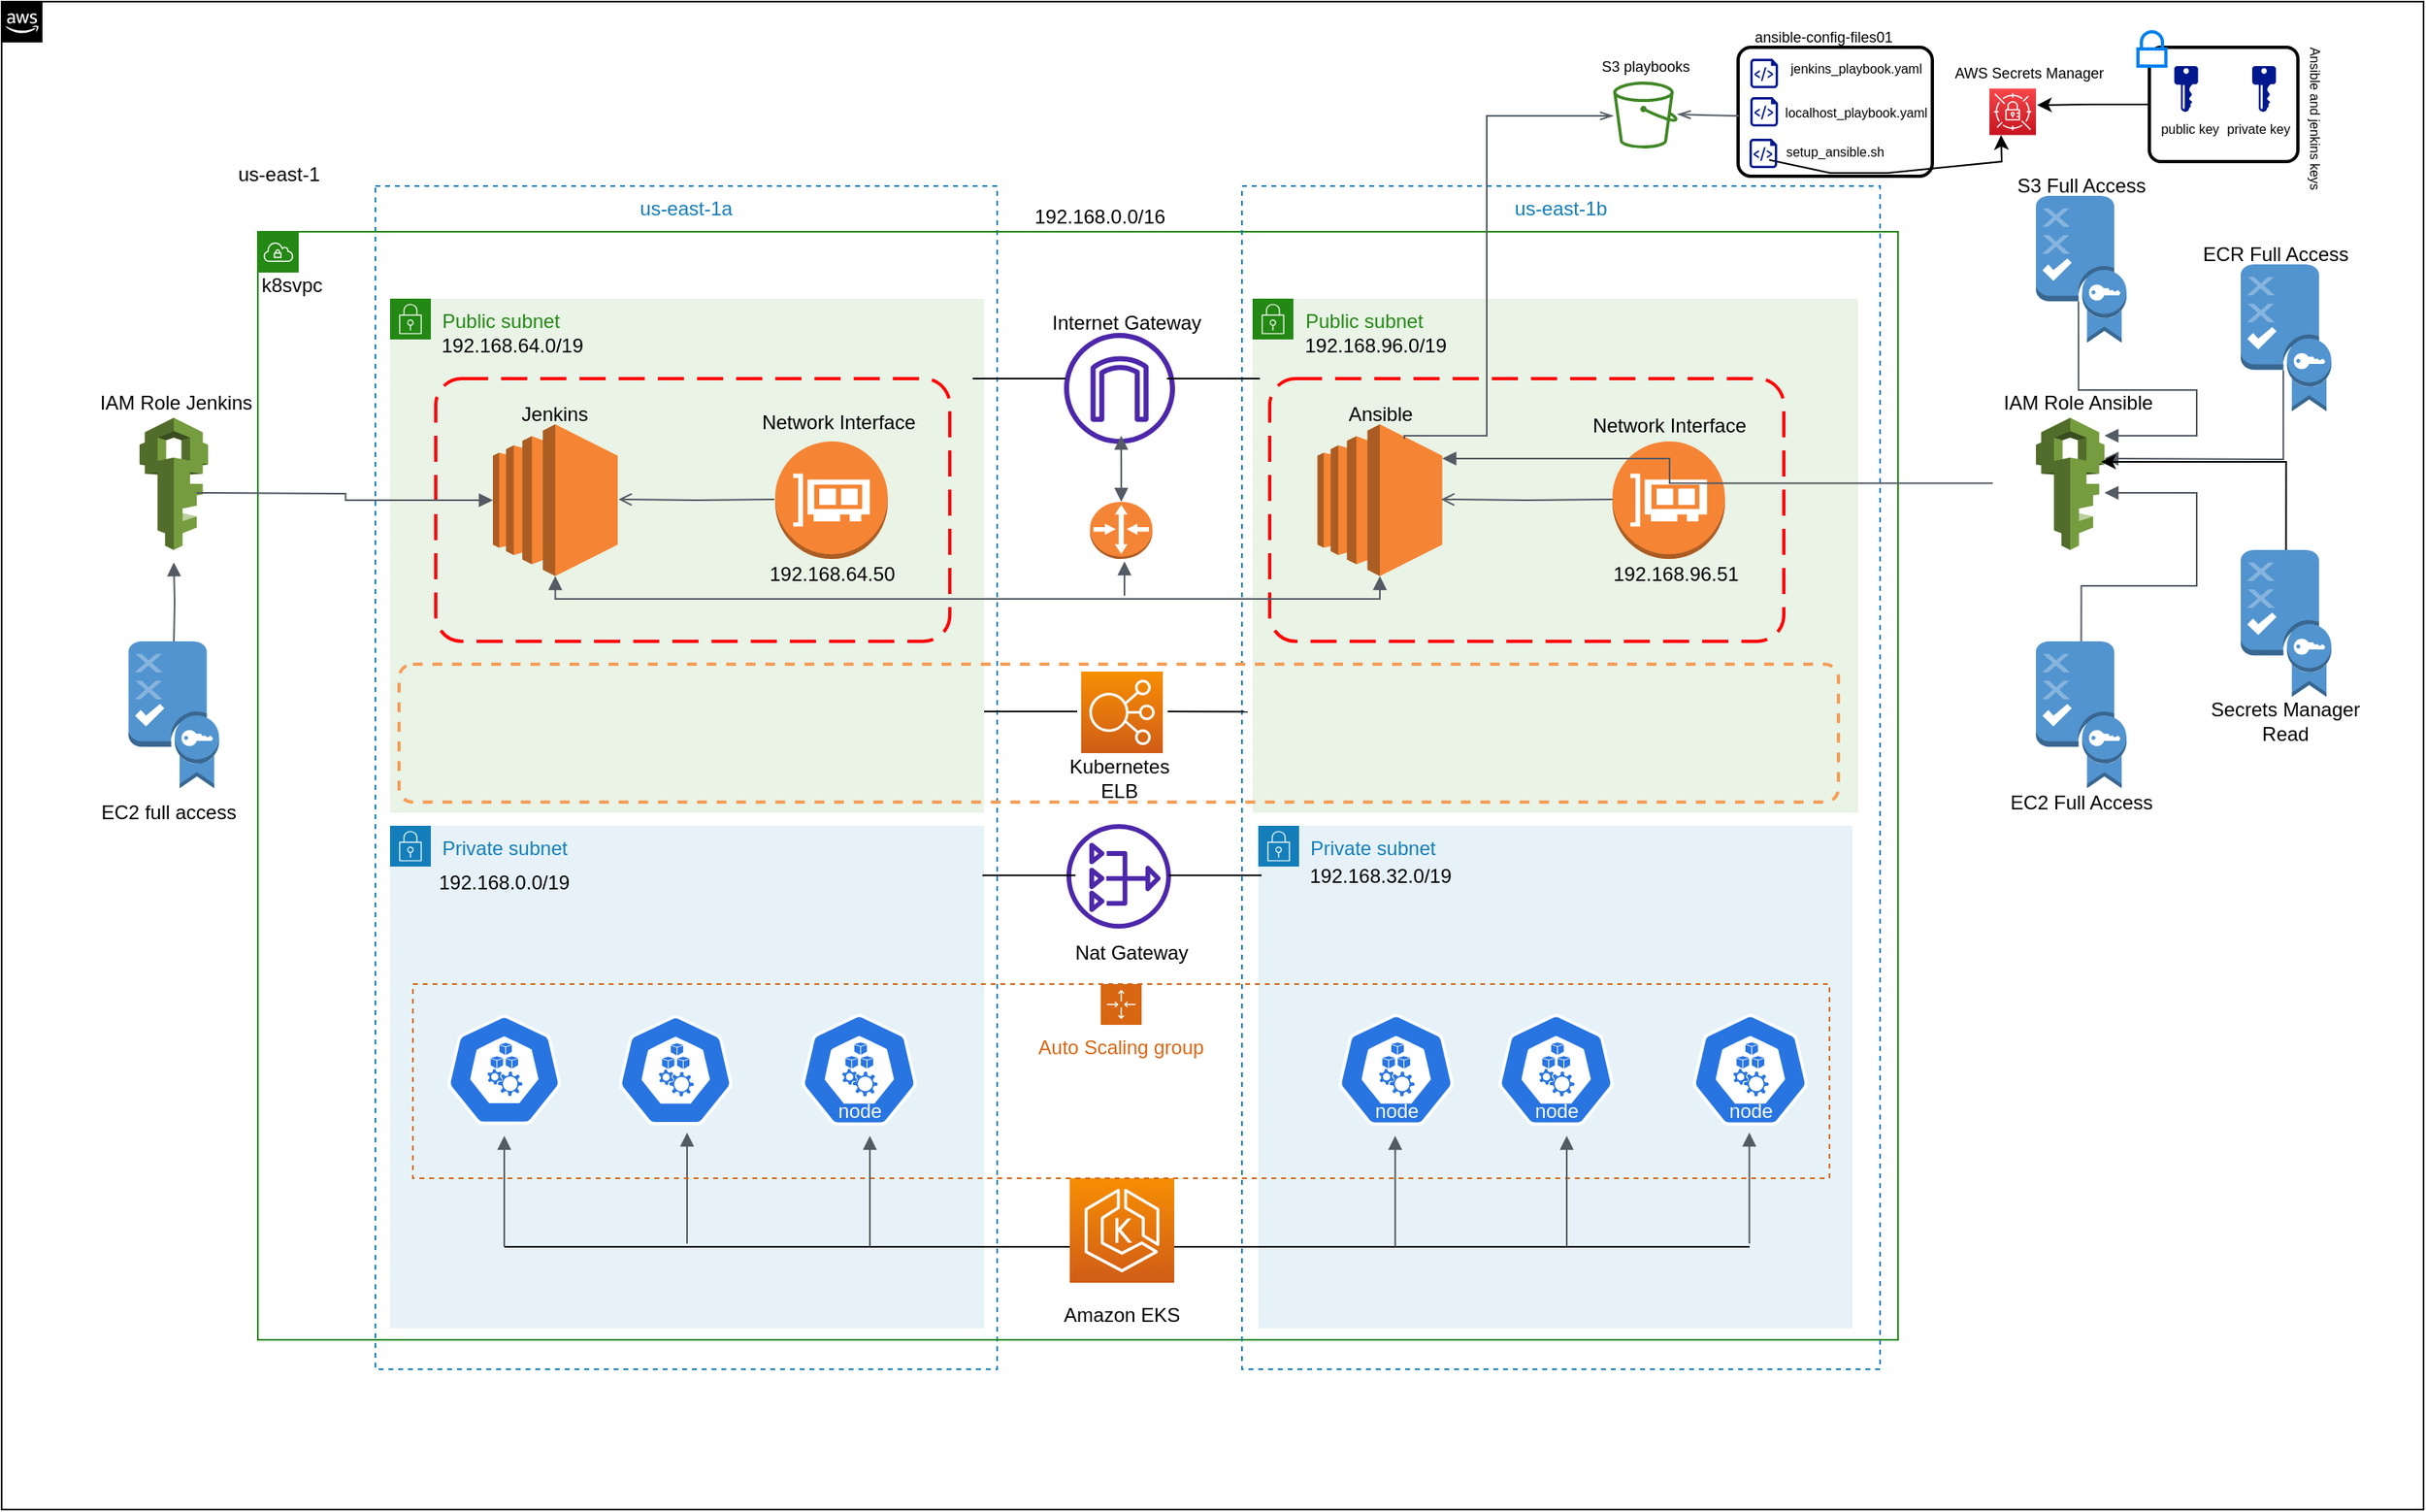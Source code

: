 <mxfile version="21.3.7" type="device">
  <diagram id="Ht1M8jgEwFfnCIfOTk4-" name="Page-1">
    <mxGraphModel dx="1468" dy="954" grid="1" gridSize="7" guides="1" tooltips="1" connect="1" arrows="1" fold="1" page="1" pageScale="1" pageWidth="1169" pageHeight="827" background="none" math="0" shadow="0">
      <root>
        <mxCell id="0" />
        <mxCell id="1" parent="0" />
        <mxCell id="GrUjXysrTz4pMU6UMyg--17" value="us-east-1a" style="fillColor=none;strokeColor=#147EBA;dashed=1;verticalAlign=top;fontStyle=0;fontColor=#147EBA;whiteSpace=wrap;html=1;movable=1;resizable=1;rotatable=1;deletable=1;editable=1;locked=0;connectable=1;" parent="1" vertex="1">
          <mxGeometry x="271" y="127" width="381" height="725" as="geometry" />
        </mxCell>
        <mxCell id="GrUjXysrTz4pMU6UMyg--24" value="Public subnet" style="points=[[0,0],[0.25,0],[0.5,0],[0.75,0],[1,0],[1,0.25],[1,0.5],[1,0.75],[1,1],[0.75,1],[0.5,1],[0.25,1],[0,1],[0,0.75],[0,0.5],[0,0.25]];outlineConnect=0;gradientColor=none;html=1;whiteSpace=wrap;fontSize=12;fontStyle=0;container=1;pointerEvents=0;collapsible=0;recursiveResize=0;shape=mxgraph.aws4.group;grIcon=mxgraph.aws4.group_security_group;grStroke=0;strokeColor=#248814;fillColor=#E9F3E6;verticalAlign=top;align=left;spacingLeft=30;fontColor=#248814;dashed=0;" parent="1" vertex="1">
          <mxGeometry x="280" y="196" width="364" height="315" as="geometry" />
        </mxCell>
        <mxCell id="GrUjXysrTz4pMU6UMyg--7" value="" style="points=[[0,0],[0.25,0],[0.5,0],[0.75,0],[1,0],[1,0.25],[1,0.5],[1,0.75],[1,1],[0.75,1],[0.5,1],[0.25,1],[0,1],[0,0.75],[0,0.5],[0,0.25]];outlineConnect=0;html=1;whiteSpace=wrap;fontSize=12;fontStyle=0;container=0;pointerEvents=0;collapsible=0;recursiveResize=0;shape=mxgraph.aws4.group;grIcon=mxgraph.aws4.group_aws_cloud_alt;fillColor=none;verticalAlign=top;align=left;spacingLeft=30;dashed=0;perimeterSpacing=0;labelBackgroundColor=none;movable=1;resizable=1;rotatable=1;deletable=1;editable=1;locked=0;connectable=1;" parent="1" vertex="1">
          <mxGeometry x="42" y="14" width="1484" height="924" as="geometry" />
        </mxCell>
        <mxCell id="GrUjXysrTz4pMU6UMyg--70" value="node" style="text;html=1;align=center;verticalAlign=middle;whiteSpace=wrap;rounded=0;fontColor=#fafafa;labelBorderColor=none;" parent="1" vertex="1">
          <mxGeometry x="320" y="679" width="60" height="30" as="geometry" />
        </mxCell>
        <mxCell id="GrUjXysrTz4pMU6UMyg--8" value="" style="points=[[0,0],[0.25,0],[0.5,0],[0.75,0],[1,0],[1,0.25],[1,0.5],[1,0.75],[1,1],[0.75,1],[0.5,1],[0.25,1],[0,1],[0,0.75],[0,0.5],[0,0.25]];outlineConnect=0;gradientColor=none;html=1;whiteSpace=wrap;fontSize=12;fontStyle=0;container=1;pointerEvents=0;collapsible=0;recursiveResize=0;shape=mxgraph.aws4.group;grIcon=mxgraph.aws4.group_vpc;strokeColor=#248814;fillColor=none;verticalAlign=top;align=left;spacingLeft=30;fontColor=#AAB7B8;dashed=0;movable=0;resizable=0;rotatable=0;deletable=0;editable=0;locked=1;connectable=0;" parent="1" vertex="1">
          <mxGeometry x="199" y="155" width="1005" height="679" as="geometry" />
        </mxCell>
        <mxCell id="GrUjXysrTz4pMU6UMyg--16" value="k8svpc" style="text;html=1;strokeColor=none;fillColor=none;align=center;verticalAlign=middle;whiteSpace=wrap;rounded=0;" parent="GrUjXysrTz4pMU6UMyg--8" vertex="1">
          <mxGeometry x="-9" y="18" width="60" height="30" as="geometry" />
        </mxCell>
        <mxCell id="GrUjXysrTz4pMU6UMyg--18" value="us-east-1b" style="fillColor=none;strokeColor=#147EBA;dashed=1;verticalAlign=top;fontStyle=0;fontColor=#147EBA;whiteSpace=wrap;html=1;movable=1;resizable=1;rotatable=1;deletable=1;editable=1;locked=0;connectable=1;" parent="GrUjXysrTz4pMU6UMyg--8" vertex="1">
          <mxGeometry x="603" y="-28" width="391" height="725" as="geometry" />
        </mxCell>
        <mxCell id="GrUjXysrTz4pMU6UMyg--28" value="Public subnet" style="points=[[0,0],[0.25,0],[0.5,0],[0.75,0],[1,0],[1,0.25],[1,0.5],[1,0.75],[1,1],[0.75,1],[0.5,1],[0.25,1],[0,1],[0,0.75],[0,0.5],[0,0.25]];outlineConnect=0;gradientColor=none;html=1;whiteSpace=wrap;fontSize=12;fontStyle=0;container=1;pointerEvents=0;collapsible=0;recursiveResize=0;shape=mxgraph.aws4.group;grIcon=mxgraph.aws4.group_security_group;grStroke=0;strokeColor=#248814;fillColor=#E9F3E6;verticalAlign=top;align=left;spacingLeft=30;fontColor=#248814;dashed=0;movable=0;resizable=0;rotatable=0;deletable=0;editable=0;locked=1;connectable=0;" parent="GrUjXysrTz4pMU6UMyg--8" vertex="1">
          <mxGeometry x="609.5" y="41" width="371" height="315" as="geometry" />
        </mxCell>
        <mxCell id="GrUjXysrTz4pMU6UMyg--29" value="Private subnet" style="points=[[0,0],[0.25,0],[0.5,0],[0.75,0],[1,0],[1,0.25],[1,0.5],[1,0.75],[1,1],[0.75,1],[0.5,1],[0.25,1],[0,1],[0,0.75],[0,0.5],[0,0.25]];outlineConnect=0;gradientColor=none;html=1;whiteSpace=wrap;fontSize=12;fontStyle=0;container=1;pointerEvents=0;collapsible=0;recursiveResize=0;shape=mxgraph.aws4.group;grIcon=mxgraph.aws4.group_security_group;grStroke=0;strokeColor=#147EBA;fillColor=#E6F2F8;verticalAlign=top;align=left;spacingLeft=30;fontColor=#147EBA;dashed=0;" parent="GrUjXysrTz4pMU6UMyg--8" vertex="1">
          <mxGeometry x="81" y="364" width="364" height="308" as="geometry" />
        </mxCell>
        <mxCell id="GrUjXysrTz4pMU6UMyg--36" value="Private subnet" style="points=[[0,0],[0.25,0],[0.5,0],[0.75,0],[1,0],[1,0.25],[1,0.5],[1,0.75],[1,1],[0.75,1],[0.5,1],[0.25,1],[0,1],[0,0.75],[0,0.5],[0,0.25]];outlineConnect=0;gradientColor=none;html=1;whiteSpace=wrap;fontSize=12;fontStyle=0;container=1;pointerEvents=0;collapsible=0;recursiveResize=0;shape=mxgraph.aws4.group;grIcon=mxgraph.aws4.group_security_group;grStroke=0;strokeColor=#147EBA;fillColor=#E6F2F8;verticalAlign=top;align=left;spacingLeft=30;fontColor=#147EBA;dashed=0;" parent="GrUjXysrTz4pMU6UMyg--8" vertex="1">
          <mxGeometry x="613" y="364" width="364" height="308" as="geometry" />
        </mxCell>
        <mxCell id="GrUjXysrTz4pMU6UMyg--40" value="192.168.96.0/19" style="text;html=1;strokeColor=none;fillColor=none;align=center;verticalAlign=middle;whiteSpace=wrap;rounded=0;" parent="GrUjXysrTz4pMU6UMyg--8" vertex="1">
          <mxGeometry x="655" y="55" width="60" height="30" as="geometry" />
        </mxCell>
        <mxCell id="GrUjXysrTz4pMU6UMyg--41" value="" style="sketch=0;outlineConnect=0;fontColor=#232F3E;gradientColor=none;fillColor=#4D27AA;strokeColor=none;dashed=0;verticalLabelPosition=bottom;verticalAlign=top;align=center;html=1;fontSize=12;fontStyle=0;aspect=fixed;pointerEvents=1;shape=mxgraph.aws4.internet_gateway;" parent="GrUjXysrTz4pMU6UMyg--8" vertex="1">
          <mxGeometry x="494" y="62" width="68" height="68" as="geometry" />
        </mxCell>
        <mxCell id="GrUjXysrTz4pMU6UMyg--9" value="192.168.0.0/16" style="text;html=1;strokeColor=none;fillColor=none;align=center;verticalAlign=middle;whiteSpace=wrap;rounded=0;" parent="1" vertex="1">
          <mxGeometry x="685" y="131" width="60" height="30" as="geometry" />
        </mxCell>
        <mxCell id="GrUjXysrTz4pMU6UMyg--20" value="us-east-1" style="text;html=1;strokeColor=none;fillColor=none;align=center;verticalAlign=middle;whiteSpace=wrap;rounded=0;" parent="1" vertex="1">
          <mxGeometry x="182" y="105" width="60" height="30" as="geometry" />
        </mxCell>
        <mxCell id="GrUjXysrTz4pMU6UMyg--46" value="" style="endArrow=none;html=1;rounded=0;" parent="1" edge="1">
          <mxGeometry width="50" height="50" relative="1" as="geometry">
            <mxPoint x="637" y="245" as="sourcePoint" />
            <mxPoint x="694" y="245" as="targetPoint" />
          </mxGeometry>
        </mxCell>
        <mxCell id="GrUjXysrTz4pMU6UMyg--47" value="" style="endArrow=none;html=1;rounded=0;" parent="1" edge="1">
          <mxGeometry width="50" height="50" relative="1" as="geometry">
            <mxPoint x="756" y="245" as="sourcePoint" />
            <mxPoint x="813" y="245" as="targetPoint" />
          </mxGeometry>
        </mxCell>
        <mxCell id="GrUjXysrTz4pMU6UMyg--48" value="" style="sketch=0;points=[[0,0,0],[0.25,0,0],[0.5,0,0],[0.75,0,0],[1,0,0],[0,1,0],[0.25,1,0],[0.5,1,0],[0.75,1,0],[1,1,0],[0,0.25,0],[0,0.5,0],[0,0.75,0],[1,0.25,0],[1,0.5,0],[1,0.75,0]];outlineConnect=0;fontColor=#232F3E;gradientColor=#F78E04;gradientDirection=north;fillColor=#D05C17;strokeColor=#ffffff;dashed=0;verticalLabelPosition=bottom;verticalAlign=top;align=center;html=1;fontSize=12;fontStyle=0;aspect=fixed;shape=mxgraph.aws4.resourceIcon;resIcon=mxgraph.aws4.elastic_load_balancing;" parent="1" vertex="1">
          <mxGeometry x="703.5" y="424.5" width="50" height="50" as="geometry" />
        </mxCell>
        <mxCell id="GrUjXysrTz4pMU6UMyg--49" value="" style="endArrow=none;html=1;rounded=0;" parent="1" edge="1">
          <mxGeometry width="50" height="50" relative="1" as="geometry">
            <mxPoint x="644" y="449.05" as="sourcePoint" />
            <mxPoint x="701" y="449.05" as="targetPoint" />
          </mxGeometry>
        </mxCell>
        <mxCell id="GrUjXysrTz4pMU6UMyg--50" value="" style="endArrow=none;html=1;rounded=0;" parent="1" edge="1">
          <mxGeometry width="50" height="50" relative="1" as="geometry">
            <mxPoint x="756.5" y="449.05" as="sourcePoint" />
            <mxPoint x="805.5" y="449.18" as="targetPoint" />
          </mxGeometry>
        </mxCell>
        <mxCell id="GrUjXysrTz4pMU6UMyg--51" value="Kubernetes ELB" style="text;html=1;strokeColor=none;fillColor=none;align=center;verticalAlign=middle;whiteSpace=wrap;rounded=0;" parent="1" vertex="1">
          <mxGeometry x="696.5" y="474.5" width="60" height="30" as="geometry" />
        </mxCell>
        <mxCell id="GrUjXysrTz4pMU6UMyg--54" value="Internet Gateway" style="text;html=1;strokeColor=none;fillColor=none;align=center;verticalAlign=middle;whiteSpace=wrap;rounded=0;" parent="1" vertex="1">
          <mxGeometry x="681.75" y="196" width="99" height="30" as="geometry" />
        </mxCell>
        <mxCell id="GrUjXysrTz4pMU6UMyg--55" value="" style="sketch=0;outlineConnect=0;fontColor=#232F3E;gradientColor=none;fillColor=#4D27AA;strokeColor=none;dashed=0;verticalLabelPosition=bottom;verticalAlign=top;align=center;html=1;fontSize=12;fontStyle=0;aspect=fixed;pointerEvents=1;shape=mxgraph.aws4.nat_gateway;" parent="1" vertex="1">
          <mxGeometry x="694.5" y="518" width="64" height="64" as="geometry" />
        </mxCell>
        <mxCell id="GrUjXysrTz4pMU6UMyg--56" value="" style="endArrow=none;html=1;rounded=0;" parent="1" edge="1">
          <mxGeometry width="50" height="50" relative="1" as="geometry">
            <mxPoint x="643" y="549.37" as="sourcePoint" />
            <mxPoint x="700" y="549.37" as="targetPoint" />
          </mxGeometry>
        </mxCell>
        <mxCell id="GrUjXysrTz4pMU6UMyg--57" value="" style="endArrow=none;html=1;rounded=0;" parent="1" edge="1">
          <mxGeometry width="50" height="50" relative="1" as="geometry">
            <mxPoint x="757" y="549.38" as="sourcePoint" />
            <mxPoint x="814" y="549.38" as="targetPoint" />
          </mxGeometry>
        </mxCell>
        <mxCell id="GrUjXysrTz4pMU6UMyg--58" value="Nat Gateway" style="text;html=1;strokeColor=none;fillColor=none;align=center;verticalAlign=middle;whiteSpace=wrap;rounded=0;" parent="1" vertex="1">
          <mxGeometry x="685" y="582" width="99" height="30" as="geometry" />
        </mxCell>
        <mxCell id="GrUjXysrTz4pMU6UMyg--84" value="" style="endArrow=none;html=1;rounded=0;" parent="1" edge="1">
          <mxGeometry width="50" height="50" relative="1" as="geometry">
            <mxPoint x="350" y="777" as="sourcePoint" />
            <mxPoint x="1113" y="777" as="targetPoint" />
          </mxGeometry>
        </mxCell>
        <mxCell id="GrUjXysrTz4pMU6UMyg--79" value="" style="sketch=0;points=[[0,0,0],[0.25,0,0],[0.5,0,0],[0.75,0,0],[1,0,0],[0,1,0],[0.25,1,0],[0.5,1,0],[0.75,1,0],[1,1,0],[0,0.25,0],[0,0.5,0],[0,0.75,0],[1,0.25,0],[1,0.5,0],[1,0.75,0]];outlineConnect=0;fontColor=#232F3E;gradientColor=#F78E04;gradientDirection=north;fillColor=#D05C17;strokeColor=#ffffff;dashed=0;verticalLabelPosition=bottom;verticalAlign=top;align=center;html=1;fontSize=12;fontStyle=0;aspect=fixed;shape=mxgraph.aws4.resourceIcon;resIcon=mxgraph.aws4.eks;" parent="1" vertex="1">
          <mxGeometry x="696.5" y="735" width="64" height="64" as="geometry" />
        </mxCell>
        <mxCell id="GrUjXysrTz4pMU6UMyg--94" value="" style="edgeStyle=orthogonalEdgeStyle;html=1;endArrow=none;elbow=vertical;startArrow=block;startFill=1;strokeColor=#545B64;rounded=0;" parent="1" edge="1">
          <mxGeometry width="100" relative="1" as="geometry">
            <mxPoint x="462" y="707" as="sourcePoint" />
            <mxPoint x="462" y="775" as="targetPoint" />
          </mxGeometry>
        </mxCell>
        <mxCell id="GrUjXysrTz4pMU6UMyg--90" value="" style="edgeStyle=orthogonalEdgeStyle;html=1;endArrow=none;elbow=vertical;startArrow=block;startFill=1;strokeColor=#545B64;rounded=0;" parent="1" edge="1">
          <mxGeometry width="100" relative="1" as="geometry">
            <mxPoint x="1112.88" y="707" as="sourcePoint" />
            <mxPoint x="1112.88" y="775" as="targetPoint" />
          </mxGeometry>
        </mxCell>
        <mxCell id="GrUjXysrTz4pMU6UMyg--95" value="Amazon EKS" style="text;html=1;strokeColor=none;fillColor=none;align=center;verticalAlign=middle;whiteSpace=wrap;rounded=0;" parent="1" vertex="1">
          <mxGeometry x="679" y="804" width="99" height="30" as="geometry" />
        </mxCell>
        <mxCell id="GrUjXysrTz4pMU6UMyg--53" value="" style="rounded=1;arcSize=10;strokeColor=#F59D56;fillColor=none;gradientColor=none;strokeWidth=2;dashed=1;" parent="1" vertex="1">
          <mxGeometry x="285.5" y="420" width="882" height="84.5" as="geometry" />
        </mxCell>
        <mxCell id="GrUjXysrTz4pMU6UMyg--96" value="" style="rounded=1;arcSize=10;dashed=1;strokeColor=#ff0000;fillColor=none;gradientColor=none;dashPattern=8 4;strokeWidth=2;" parent="1" vertex="1">
          <mxGeometry x="308" y="245" width="315" height="161" as="geometry" />
        </mxCell>
        <mxCell id="GrUjXysrTz4pMU6UMyg--97" value="" style="rounded=1;arcSize=10;dashed=1;strokeColor=#ff0000;fillColor=none;gradientColor=none;dashPattern=8 4;strokeWidth=2;" parent="1" vertex="1">
          <mxGeometry x="819" y="245" width="315" height="161" as="geometry" />
        </mxCell>
        <mxCell id="GrUjXysrTz4pMU6UMyg--98" value="" style="outlineConnect=0;dashed=0;verticalLabelPosition=bottom;verticalAlign=top;align=center;html=1;shape=mxgraph.aws3.ec2;fillColor=#F58534;gradientColor=none;" parent="1" vertex="1">
          <mxGeometry x="343" y="273" width="76.5" height="93" as="geometry" />
        </mxCell>
        <mxCell id="GrUjXysrTz4pMU6UMyg--99" value="" style="outlineConnect=0;dashed=0;verticalLabelPosition=bottom;verticalAlign=top;align=center;html=1;shape=mxgraph.aws3.ec2;fillColor=#F58534;gradientColor=none;" parent="1" vertex="1">
          <mxGeometry x="848.25" y="273" width="76.5" height="93" as="geometry" />
        </mxCell>
        <mxCell id="GrUjXysrTz4pMU6UMyg--101" value="" style="outlineConnect=0;dashed=0;verticalLabelPosition=bottom;verticalAlign=top;align=center;html=1;shape=mxgraph.aws3.elastic_network_interface;fillColor=#F58534;gradientColor=none;" parent="1" vertex="1">
          <mxGeometry x="516" y="283.5" width="69" height="72" as="geometry" />
        </mxCell>
        <mxCell id="GrUjXysrTz4pMU6UMyg--102" value="" style="outlineConnect=0;dashed=0;verticalLabelPosition=bottom;verticalAlign=top;align=center;html=1;shape=mxgraph.aws3.elastic_network_interface;fillColor=#F58534;gradientColor=none;" parent="1" vertex="1">
          <mxGeometry x="1029" y="283.5" width="69" height="72" as="geometry" />
        </mxCell>
        <mxCell id="GrUjXysrTz4pMU6UMyg--103" value="192.168.96.51" style="text;html=1;strokeColor=none;fillColor=none;align=center;verticalAlign=middle;whiteSpace=wrap;rounded=0;" parent="1" vertex="1">
          <mxGeometry x="1038" y="350" width="60" height="30" as="geometry" />
        </mxCell>
        <mxCell id="GrUjXysrTz4pMU6UMyg--104" value="192.168.64.50" style="text;html=1;strokeColor=none;fillColor=none;align=center;verticalAlign=middle;whiteSpace=wrap;rounded=0;" parent="1" vertex="1">
          <mxGeometry x="520.5" y="350" width="60" height="30" as="geometry" />
        </mxCell>
        <mxCell id="GrUjXysrTz4pMU6UMyg--105" value="Network Interface" style="text;html=1;strokeColor=none;fillColor=none;align=center;verticalAlign=middle;whiteSpace=wrap;rounded=0;" parent="1" vertex="1">
          <mxGeometry x="506.25" y="257" width="97.5" height="30" as="geometry" />
        </mxCell>
        <mxCell id="GrUjXysrTz4pMU6UMyg--106" value="Network Interface" style="text;html=1;strokeColor=none;fillColor=none;align=center;verticalAlign=middle;whiteSpace=wrap;rounded=0;" parent="1" vertex="1">
          <mxGeometry x="1014.75" y="259" width="97.5" height="30" as="geometry" />
        </mxCell>
        <mxCell id="GrUjXysrTz4pMU6UMyg--107" value="192.168.0.0/19" style="text;html=1;strokeColor=none;fillColor=none;align=center;verticalAlign=middle;whiteSpace=wrap;rounded=0;" parent="1" vertex="1">
          <mxGeometry x="320" y="539" width="60" height="30" as="geometry" />
        </mxCell>
        <mxCell id="GrUjXysrTz4pMU6UMyg--108" value="192.168.64.0/19" style="text;html=1;strokeColor=none;fillColor=none;align=center;verticalAlign=middle;whiteSpace=wrap;rounded=0;movable=1;resizable=1;rotatable=1;deletable=1;editable=1;locked=0;connectable=1;" parent="1" vertex="1">
          <mxGeometry x="325" y="210" width="60" height="30" as="geometry" />
        </mxCell>
        <mxCell id="GrUjXysrTz4pMU6UMyg--109" value="192.168.32.0/19" style="text;html=1;strokeColor=none;fillColor=none;align=center;verticalAlign=middle;whiteSpace=wrap;rounded=0;movable=1;resizable=1;rotatable=1;deletable=1;editable=1;locked=0;connectable=1;" parent="1" vertex="1">
          <mxGeometry x="856.5" y="535" width="60" height="30" as="geometry" />
        </mxCell>
        <mxCell id="GrUjXysrTz4pMU6UMyg--110" value="" style="edgeStyle=orthogonalEdgeStyle;html=1;endArrow=none;elbow=vertical;startArrow=open;startFill=0;strokeColor=#545B64;rounded=0;" parent="1" edge="1">
          <mxGeometry width="100" relative="1" as="geometry">
            <mxPoint x="420" y="319" as="sourcePoint" />
            <mxPoint x="515.5" y="319.05" as="targetPoint" />
          </mxGeometry>
        </mxCell>
        <mxCell id="GrUjXysrTz4pMU6UMyg--111" value="" style="edgeStyle=orthogonalEdgeStyle;html=1;endArrow=none;elbow=vertical;startArrow=open;startFill=0;strokeColor=#545B64;rounded=0;" parent="1" edge="1">
          <mxGeometry width="100" relative="1" as="geometry">
            <mxPoint x="924" y="319" as="sourcePoint" />
            <mxPoint x="1029" y="319.05" as="targetPoint" />
          </mxGeometry>
        </mxCell>
        <mxCell id="GrUjXysrTz4pMU6UMyg--112" value="Jenkins" style="text;html=1;strokeColor=none;fillColor=none;align=center;verticalAlign=middle;whiteSpace=wrap;rounded=0;" parent="1" vertex="1">
          <mxGeometry x="351.25" y="252" width="60" height="30" as="geometry" />
        </mxCell>
        <mxCell id="GrUjXysrTz4pMU6UMyg--113" value="Ansible" style="text;html=1;strokeColor=none;fillColor=none;align=center;verticalAlign=middle;whiteSpace=wrap;rounded=0;" parent="1" vertex="1">
          <mxGeometry x="856.5" y="252" width="60" height="30" as="geometry" />
        </mxCell>
        <mxCell id="GrUjXysrTz4pMU6UMyg--61" value="" style="sketch=0;html=1;dashed=0;whitespace=wrap;fillColor=#2875E2;strokeColor=#ffffff;points=[[0.005,0.63,0],[0.1,0.2,0],[0.9,0.2,0],[0.5,0,0],[0.995,0.63,0],[0.72,0.99,0],[0.5,1,0],[0.28,0.99,0]];verticalLabelPosition=bottom;align=center;verticalAlign=top;shape=mxgraph.kubernetes.icon;prIcon=node" parent="1" vertex="1">
          <mxGeometry x="315" y="623" width="70" height="91" as="geometry" />
        </mxCell>
        <mxCell id="GrUjXysrTz4pMU6UMyg--59" value="Auto Scaling group" style="points=[[0,0],[0.25,0],[0.5,0],[0.75,0],[1,0],[1,0.25],[1,0.5],[1,0.75],[1,1],[0.75,1],[0.5,1],[0.25,1],[0,1],[0,0.75],[0,0.5],[0,0.25]];outlineConnect=0;gradientColor=none;html=1;whiteSpace=wrap;fontSize=12;fontStyle=0;container=1;pointerEvents=0;collapsible=0;recursiveResize=0;shape=mxgraph.aws4.groupCenter;grIcon=mxgraph.aws4.group_auto_scaling_group;grStroke=1;strokeColor=#D86613;fillColor=none;verticalAlign=top;align=center;fontColor=#D86613;dashed=1;spacingTop=25;" parent="1" vertex="1">
          <mxGeometry x="294" y="616" width="868" height="119" as="geometry" />
        </mxCell>
        <mxCell id="GrUjXysrTz4pMU6UMyg--66" value="" style="sketch=0;html=1;dashed=0;whitespace=wrap;fillColor=#2875E2;strokeColor=#ffffff;points=[[0.005,0.63,0],[0.1,0.2,0],[0.9,0.2,0],[0.5,0,0],[0.995,0.63,0],[0.72,0.99,0],[0.5,1,0],[0.28,0.99,0]];verticalLabelPosition=bottom;align=center;verticalAlign=top;shape=mxgraph.kubernetes.icon;prIcon=node" parent="GrUjXysrTz4pMU6UMyg--59" vertex="1">
          <mxGeometry x="238" y="7" width="71" height="91" as="geometry" />
        </mxCell>
        <mxCell id="GrUjXysrTz4pMU6UMyg--67" value="" style="sketch=0;html=1;dashed=0;whitespace=wrap;fillColor=#2875E2;strokeColor=#ffffff;points=[[0.005,0.63,0],[0.1,0.2,0],[0.9,0.2,0],[0.5,0,0],[0.995,0.63,0],[0.72,0.99,0],[0.5,1,0],[0.28,0.99,0]];verticalLabelPosition=bottom;align=center;verticalAlign=top;shape=mxgraph.kubernetes.icon;prIcon=node" parent="GrUjXysrTz4pMU6UMyg--59" vertex="1">
          <mxGeometry x="784" y="7" width="71" height="91" as="geometry" />
        </mxCell>
        <mxCell id="GrUjXysrTz4pMU6UMyg--69" value="" style="sketch=0;html=1;dashed=0;whitespace=wrap;fillColor=#2875E2;strokeColor=#ffffff;points=[[0.005,0.63,0],[0.1,0.2,0],[0.9,0.2,0],[0.5,0,0],[0.995,0.63,0],[0.72,0.99,0],[0.5,1,0],[0.28,0.99,0]];verticalLabelPosition=bottom;align=center;verticalAlign=top;shape=mxgraph.kubernetes.icon;prIcon=node" parent="GrUjXysrTz4pMU6UMyg--59" vertex="1">
          <mxGeometry x="567" y="7" width="71" height="91" as="geometry" />
        </mxCell>
        <mxCell id="GrUjXysrTz4pMU6UMyg--68" value="" style="sketch=0;html=1;dashed=0;whitespace=wrap;fillColor=#2875E2;strokeColor=#ffffff;points=[[0.005,0.63,0],[0.1,0.2,0],[0.9,0.2,0],[0.5,0,0],[0.995,0.63,0],[0.72,0.99,0],[0.5,1,0],[0.28,0.99,0]];verticalLabelPosition=bottom;align=center;verticalAlign=top;shape=mxgraph.kubernetes.icon;prIcon=node" parent="GrUjXysrTz4pMU6UMyg--59" vertex="1">
          <mxGeometry x="665" y="7" width="71" height="91" as="geometry" />
        </mxCell>
        <mxCell id="GrUjXysrTz4pMU6UMyg--77" value="node" style="text;html=1;align=center;verticalAlign=middle;whiteSpace=wrap;rounded=0;fontColor=#fafafa;labelBorderColor=none;" parent="GrUjXysrTz4pMU6UMyg--59" vertex="1">
          <mxGeometry x="131" y="63" width="60" height="30" as="geometry" />
        </mxCell>
        <mxCell id="GrUjXysrTz4pMU6UMyg--76" value="node" style="text;html=1;align=center;verticalAlign=middle;whiteSpace=wrap;rounded=0;fontColor=#fafafa;labelBorderColor=none;" parent="GrUjXysrTz4pMU6UMyg--59" vertex="1">
          <mxGeometry x="243.5" y="63" width="60" height="30" as="geometry" />
        </mxCell>
        <mxCell id="GrUjXysrTz4pMU6UMyg--75" value="node" style="text;html=1;align=center;verticalAlign=middle;whiteSpace=wrap;rounded=0;fontColor=#fafafa;labelBorderColor=none;" parent="GrUjXysrTz4pMU6UMyg--59" vertex="1">
          <mxGeometry x="572.5" y="63" width="60" height="30" as="geometry" />
        </mxCell>
        <mxCell id="GrUjXysrTz4pMU6UMyg--74" value="node" style="text;html=1;align=center;verticalAlign=middle;whiteSpace=wrap;rounded=0;fontColor=#fafafa;labelBorderColor=none;" parent="GrUjXysrTz4pMU6UMyg--59" vertex="1">
          <mxGeometry x="670.5" y="63" width="60" height="30" as="geometry" />
        </mxCell>
        <mxCell id="GrUjXysrTz4pMU6UMyg--73" value="node" style="text;html=1;align=center;verticalAlign=middle;whiteSpace=wrap;rounded=0;fontColor=#fafafa;labelBorderColor=none;" parent="GrUjXysrTz4pMU6UMyg--59" vertex="1">
          <mxGeometry x="789.5" y="63" width="60" height="30" as="geometry" />
        </mxCell>
        <mxCell id="GrUjXysrTz4pMU6UMyg--93" value="" style="edgeStyle=orthogonalEdgeStyle;html=1;endArrow=none;elbow=vertical;startArrow=block;startFill=1;strokeColor=#545B64;rounded=0;" parent="GrUjXysrTz4pMU6UMyg--59" edge="1">
          <mxGeometry width="100" relative="1" as="geometry">
            <mxPoint x="280" y="93" as="sourcePoint" />
            <mxPoint x="280" y="161" as="targetPoint" />
          </mxGeometry>
        </mxCell>
        <mxCell id="GrUjXysrTz4pMU6UMyg--92" value="" style="edgeStyle=orthogonalEdgeStyle;html=1;endArrow=none;elbow=vertical;startArrow=block;startFill=1;strokeColor=#545B64;rounded=0;" parent="GrUjXysrTz4pMU6UMyg--59" edge="1">
          <mxGeometry width="100" relative="1" as="geometry">
            <mxPoint x="601.88" y="93" as="sourcePoint" />
            <mxPoint x="601.88" y="161" as="targetPoint" />
          </mxGeometry>
        </mxCell>
        <mxCell id="GrUjXysrTz4pMU6UMyg--91" value="" style="edgeStyle=orthogonalEdgeStyle;html=1;endArrow=none;elbow=vertical;startArrow=block;startFill=1;strokeColor=#545B64;rounded=0;" parent="GrUjXysrTz4pMU6UMyg--59" edge="1">
          <mxGeometry width="100" relative="1" as="geometry">
            <mxPoint x="707" y="93" as="sourcePoint" />
            <mxPoint x="707" y="161" as="targetPoint" />
          </mxGeometry>
        </mxCell>
        <mxCell id="GrUjXysrTz4pMU6UMyg--65" value="" style="sketch=0;html=1;dashed=0;whitespace=wrap;fillColor=#2875E2;strokeColor=#ffffff;points=[[0.005,0.63,0],[0.1,0.2,0],[0.9,0.2,0],[0.5,0,0],[0.995,0.63,0],[0.72,0.99,0],[0.5,1,0],[0.28,0.99,0]];verticalLabelPosition=bottom;align=center;verticalAlign=top;shape=mxgraph.kubernetes.icon;prIcon=node" parent="GrUjXysrTz4pMU6UMyg--59" vertex="1">
          <mxGeometry x="126" y="7" width="70" height="91.5" as="geometry" />
        </mxCell>
        <mxCell id="GrUjXysrTz4pMU6UMyg--86" value="" style="edgeStyle=orthogonalEdgeStyle;html=1;endArrow=none;elbow=vertical;startArrow=block;startFill=1;strokeColor=#545B64;rounded=0;" parent="1" edge="1">
          <mxGeometry width="100" relative="1" as="geometry">
            <mxPoint x="350" y="709" as="sourcePoint" />
            <mxPoint x="350" y="777" as="targetPoint" />
          </mxGeometry>
        </mxCell>
        <mxCell id="GrUjXysrTz4pMU6UMyg--126" value="" style="edgeStyle=orthogonalEdgeStyle;html=1;endArrow=none;elbow=vertical;startArrow=block;startFill=1;strokeColor=#545B64;rounded=0;" parent="1" source="GrUjXysrTz4pMU6UMyg--99" edge="1">
          <mxGeometry width="100" relative="1" as="geometry">
            <mxPoint x="1162" y="309.07" as="sourcePoint" />
            <mxPoint x="1262" y="309.07" as="targetPoint" />
            <Array as="points">
              <mxPoint x="1064" y="294" />
              <mxPoint x="1064" y="309" />
            </Array>
          </mxGeometry>
        </mxCell>
        <mxCell id="GrUjXysrTz4pMU6UMyg--140" value="" style="edgeStyle=orthogonalEdgeStyle;html=1;endArrow=openThin;elbow=vertical;startArrow=none;endFill=0;strokeColor=#545B64;rounded=0;exitX=0.75;exitY=1;exitDx=0;exitDy=0;" parent="1" source="GrUjXysrTz4pMU6UMyg--113" target="GrUjXysrTz4pMU6UMyg--136" edge="1">
          <mxGeometry width="100" relative="1" as="geometry">
            <mxPoint x="903" y="282" as="sourcePoint" />
            <mxPoint x="961" y="83.1" as="targetPoint" />
            <Array as="points">
              <mxPoint x="901" y="280" />
              <mxPoint x="952" y="280" />
              <mxPoint x="952" y="84" />
            </Array>
          </mxGeometry>
        </mxCell>
        <mxCell id="GrUjXysrTz4pMU6UMyg--143" value="" style="edgeStyle=orthogonalEdgeStyle;html=1;endArrow=block;elbow=vertical;startArrow=block;startFill=1;endFill=1;strokeColor=#545B64;rounded=0;entryX=0.5;entryY=1;entryDx=0;entryDy=0;entryPerimeter=0;" parent="1" source="GrUjXysrTz4pMU6UMyg--98" target="GrUjXysrTz4pMU6UMyg--99" edge="1">
          <mxGeometry width="100" relative="1" as="geometry">
            <mxPoint x="378" y="380" as="sourcePoint" />
            <mxPoint x="478" y="380" as="targetPoint" />
            <Array as="points">
              <mxPoint x="381" y="380" />
              <mxPoint x="887" y="380" />
            </Array>
          </mxGeometry>
        </mxCell>
        <mxCell id="GrUjXysrTz4pMU6UMyg--147" value="" style="outlineConnect=0;dashed=0;verticalLabelPosition=bottom;verticalAlign=top;align=center;html=1;shape=mxgraph.aws3.router;fillColor=#F58536;gradientColor=none;" parent="1" vertex="1">
          <mxGeometry x="708.88" y="320.5" width="38.25" height="35" as="geometry" />
        </mxCell>
        <mxCell id="GrUjXysrTz4pMU6UMyg--149" value="" style="edgeStyle=orthogonalEdgeStyle;html=1;endArrow=block;elbow=vertical;startArrow=none;endFill=1;strokeColor=#545B64;rounded=0;" parent="1" edge="1">
          <mxGeometry width="100" relative="1" as="geometry">
            <mxPoint x="730" y="378" as="sourcePoint" />
            <mxPoint x="730" y="357" as="targetPoint" />
          </mxGeometry>
        </mxCell>
        <mxCell id="GrUjXysrTz4pMU6UMyg--151" value="" style="edgeStyle=orthogonalEdgeStyle;html=1;endArrow=block;elbow=vertical;startArrow=block;startFill=1;endFill=1;strokeColor=#545B64;rounded=0;" parent="1" source="GrUjXysrTz4pMU6UMyg--147" edge="1">
          <mxGeometry width="100" relative="1" as="geometry">
            <mxPoint x="630" y="287" as="sourcePoint" />
            <mxPoint x="728" y="280" as="targetPoint" />
          </mxGeometry>
        </mxCell>
        <mxCell id="GrUjXysrTz4pMU6UMyg--137" value="" style="rounded=1;arcSize=10;dashed=0;fillColor=none;gradientColor=none;strokeWidth=2;" parent="1" vertex="1">
          <mxGeometry x="1106" y="42" width="119" height="79" as="geometry" />
        </mxCell>
        <mxCell id="GrUjXysrTz4pMU6UMyg--114" value="" style="outlineConnect=0;dashed=0;verticalLabelPosition=bottom;verticalAlign=top;align=center;html=1;shape=mxgraph.aws3.iam;fillColor=#759C3E;gradientColor=none;" parent="1" vertex="1">
          <mxGeometry x="1288.5" y="269" width="42" height="81" as="geometry" />
        </mxCell>
        <mxCell id="GrUjXysrTz4pMU6UMyg--115" value="" style="outlineConnect=0;dashed=0;verticalLabelPosition=bottom;verticalAlign=top;align=center;html=1;shape=mxgraph.aws3.iam;fillColor=#759C3E;gradientColor=none;" parent="1" vertex="1">
          <mxGeometry x="126.5" y="269" width="42" height="81" as="geometry" />
        </mxCell>
        <mxCell id="GrUjXysrTz4pMU6UMyg--116" value="" style="outlineConnect=0;dashed=0;verticalLabelPosition=bottom;verticalAlign=top;align=center;html=1;shape=mxgraph.aws3.policy;fillColor=#5294CF;gradientColor=none;" parent="1" vertex="1">
          <mxGeometry x="119.75" y="406" width="55.5" height="90" as="geometry" />
        </mxCell>
        <mxCell id="GrUjXysrTz4pMU6UMyg--117" value="EC2 full access" style="text;html=1;strokeColor=none;fillColor=none;align=center;verticalAlign=middle;whiteSpace=wrap;rounded=0;" parent="1" vertex="1">
          <mxGeometry x="98.5" y="496" width="91.25" height="30" as="geometry" />
        </mxCell>
        <mxCell id="GrUjXysrTz4pMU6UMyg--118" value="" style="outlineConnect=0;dashed=0;verticalLabelPosition=bottom;verticalAlign=top;align=center;html=1;shape=mxgraph.aws3.policy;fillColor=#5294CF;gradientColor=none;" parent="1" vertex="1">
          <mxGeometry x="1288.5" y="406" width="55.5" height="90" as="geometry" />
        </mxCell>
        <mxCell id="GrUjXysrTz4pMU6UMyg--120" value="" style="outlineConnect=0;dashed=0;verticalLabelPosition=bottom;verticalAlign=top;align=center;html=1;shape=mxgraph.aws3.policy;fillColor=#5294CF;gradientColor=none;" parent="1" vertex="1">
          <mxGeometry x="1414" y="175" width="55.5" height="90" as="geometry" />
        </mxCell>
        <mxCell id="GrUjXysrTz4pMU6UMyg--119" value="" style="outlineConnect=0;dashed=0;verticalLabelPosition=bottom;verticalAlign=top;align=center;html=1;shape=mxgraph.aws3.policy;fillColor=#5294CF;gradientColor=none;" parent="1" vertex="1">
          <mxGeometry x="1288.5" y="133" width="55.5" height="90" as="geometry" />
        </mxCell>
        <mxCell id="GrUjXysrTz4pMU6UMyg--121" value="EC2 Full Access" style="text;html=1;strokeColor=none;fillColor=none;align=center;verticalAlign=middle;whiteSpace=wrap;rounded=0;" parent="1" vertex="1">
          <mxGeometry x="1270.62" y="490" width="91.25" height="30" as="geometry" />
        </mxCell>
        <mxCell id="GrUjXysrTz4pMU6UMyg--122" value="ECR Full Access" style="text;html=1;strokeColor=none;fillColor=none;align=center;verticalAlign=middle;whiteSpace=wrap;rounded=0;" parent="1" vertex="1">
          <mxGeometry x="1387.82" y="154" width="94.87" height="30" as="geometry" />
        </mxCell>
        <mxCell id="GrUjXysrTz4pMU6UMyg--123" value="S3 Full Access" style="text;html=1;strokeColor=none;fillColor=none;align=center;verticalAlign=middle;whiteSpace=wrap;rounded=0;" parent="1" vertex="1">
          <mxGeometry x="1270.62" y="112" width="91.25" height="30" as="geometry" />
        </mxCell>
        <mxCell id="GrUjXysrTz4pMU6UMyg--124" value="IAM Role Ansible" style="text;html=1;strokeColor=none;fillColor=none;align=center;verticalAlign=middle;whiteSpace=wrap;rounded=0;" parent="1" vertex="1">
          <mxGeometry x="1267" y="245" width="94.87" height="30" as="geometry" />
        </mxCell>
        <mxCell id="GrUjXysrTz4pMU6UMyg--125" value="IAM Role Jenkins" style="text;html=1;strokeColor=none;fillColor=none;align=center;verticalAlign=middle;whiteSpace=wrap;rounded=0;" parent="1" vertex="1">
          <mxGeometry x="98" y="245" width="102.37" height="30" as="geometry" />
        </mxCell>
        <mxCell id="GrUjXysrTz4pMU6UMyg--127" value="" style="edgeStyle=orthogonalEdgeStyle;html=1;endArrow=none;elbow=vertical;startArrow=block;startFill=1;strokeColor=#545B64;rounded=0;entryX=0.47;entryY=0.72;entryDx=0;entryDy=0;entryPerimeter=0;" parent="1" edge="1" target="GrUjXysrTz4pMU6UMyg--120">
          <mxGeometry width="100" relative="1" as="geometry">
            <mxPoint x="1330.5" y="294" as="sourcePoint" />
            <mxPoint x="1407.5" y="294" as="targetPoint" />
          </mxGeometry>
        </mxCell>
        <mxCell id="GrUjXysrTz4pMU6UMyg--130" value="" style="edgeStyle=orthogonalEdgeStyle;html=1;endArrow=none;elbow=vertical;startArrow=block;startFill=1;strokeColor=#545B64;rounded=0;entryX=0.5;entryY=0;entryDx=0;entryDy=0;entryPerimeter=0;" parent="1" source="GrUjXysrTz4pMU6UMyg--114" target="GrUjXysrTz4pMU6UMyg--118" edge="1">
          <mxGeometry width="100" relative="1" as="geometry">
            <mxPoint x="1316.5" y="336" as="sourcePoint" />
            <mxPoint x="1416.5" y="336" as="targetPoint" />
            <Array as="points">
              <mxPoint x="1387" y="315" />
              <mxPoint x="1387" y="372" />
              <mxPoint x="1316" y="372" />
            </Array>
          </mxGeometry>
        </mxCell>
        <mxCell id="GrUjXysrTz4pMU6UMyg--132" value="" style="edgeStyle=orthogonalEdgeStyle;html=1;endArrow=none;elbow=vertical;startArrow=block;startFill=1;strokeColor=#545B64;rounded=0;entryX=0.47;entryY=0.72;entryDx=0;entryDy=0;entryPerimeter=0;" parent="1" target="GrUjXysrTz4pMU6UMyg--119" edge="1">
          <mxGeometry width="100" relative="1" as="geometry">
            <mxPoint x="1330.5" y="280" as="sourcePoint" />
            <mxPoint x="1430.5" y="280" as="targetPoint" />
            <Array as="points">
              <mxPoint x="1387" y="280" />
              <mxPoint x="1387" y="252" />
              <mxPoint x="1315" y="252" />
            </Array>
          </mxGeometry>
        </mxCell>
        <mxCell id="GrUjXysrTz4pMU6UMyg--133" value="" style="edgeStyle=orthogonalEdgeStyle;html=1;endArrow=none;elbow=vertical;startArrow=block;startFill=1;strokeColor=#545B64;rounded=0;" parent="1" target="GrUjXysrTz4pMU6UMyg--116" edge="1">
          <mxGeometry width="100" relative="1" as="geometry">
            <mxPoint x="147.5" y="357.57" as="sourcePoint" />
            <mxPoint x="247.5" y="357.57" as="targetPoint" />
          </mxGeometry>
        </mxCell>
        <mxCell id="GrUjXysrTz4pMU6UMyg--135" value="" style="edgeStyle=orthogonalEdgeStyle;html=1;endArrow=block;elbow=vertical;startArrow=none;endFill=1;strokeColor=#545B64;rounded=0;entryX=0;entryY=0.5;entryDx=0;entryDy=0;entryPerimeter=0;" parent="1" target="GrUjXysrTz4pMU6UMyg--98" edge="1">
          <mxGeometry width="100" relative="1" as="geometry">
            <mxPoint x="161.5" y="315" as="sourcePoint" />
            <mxPoint x="261.5" y="315" as="targetPoint" />
          </mxGeometry>
        </mxCell>
        <mxCell id="GrUjXysrTz4pMU6UMyg--136" value="" style="sketch=0;outlineConnect=0;fontColor=#232F3E;gradientColor=none;fillColor=#3F8624;strokeColor=none;dashed=0;verticalLabelPosition=bottom;verticalAlign=top;align=center;html=1;fontSize=12;fontStyle=0;aspect=fixed;pointerEvents=1;shape=mxgraph.aws4.bucket;" parent="1" vertex="1">
          <mxGeometry x="1029.5" y="63" width="39.42" height="41" as="geometry" />
        </mxCell>
        <mxCell id="GrUjXysrTz4pMU6UMyg--141" value="S3 playbooks" style="text;html=1;strokeColor=none;fillColor=none;align=center;verticalAlign=middle;whiteSpace=wrap;rounded=0;fontSize=9;" parent="1" vertex="1">
          <mxGeometry x="1017.71" y="44" width="63" height="19" as="geometry" />
        </mxCell>
        <mxCell id="GrUjXysrTz4pMU6UMyg--142" value="&#xa;ansible-config-files01&#xa;&#xa;&#xa;" style="text;html=1;strokeColor=none;fillColor=none;align=center;verticalAlign=middle;whiteSpace=wrap;rounded=0;fontSize=9;" parent="1" vertex="1">
          <mxGeometry x="1113" y="42" width="90.5" height="9" as="geometry" />
        </mxCell>
        <mxCell id="GrUjXysrTz4pMU6UMyg--146" value="" style="edgeStyle=orthogonalEdgeStyle;html=1;endArrow=none;elbow=vertical;startArrow=openThin;startFill=0;strokeColor=#545B64;rounded=0;" parent="1" edge="1">
          <mxGeometry width="100" relative="1" as="geometry">
            <mxPoint x="1068.92" y="83.05" as="sourcePoint" />
            <mxPoint x="1106.5" y="84" as="targetPoint" />
          </mxGeometry>
        </mxCell>
        <mxCell id="56l5HFtjNSjXS7k057T6-1" value="" style="sketch=0;points=[[0,0,0],[0.25,0,0],[0.5,0,0],[0.75,0,0],[1,0,0],[0,1,0],[0.25,1,0],[0.5,1,0],[0.75,1,0],[1,1,0],[0,0.25,0],[0,0.5,0],[0,0.75,0],[1,0.25,0],[1,0.5,0],[1,0.75,0]];outlineConnect=0;fontColor=#232F3E;gradientColor=#F54749;gradientDirection=north;fillColor=#C7131F;strokeColor=#ffffff;dashed=0;verticalLabelPosition=bottom;verticalAlign=top;align=center;html=1;fontSize=12;fontStyle=0;aspect=fixed;shape=mxgraph.aws4.resourceIcon;resIcon=mxgraph.aws4.secrets_manager;" vertex="1" parent="1">
          <mxGeometry x="1260" y="67.25" width="28.5" height="28.5" as="geometry" />
        </mxCell>
        <mxCell id="56l5HFtjNSjXS7k057T6-2" value="AWS Secrets Manager" style="text;html=1;strokeColor=none;fillColor=none;align=center;verticalAlign=middle;whiteSpace=wrap;rounded=0;fontSize=9;" vertex="1" parent="1">
          <mxGeometry x="1232" y="43" width="104.5" height="30" as="geometry" />
        </mxCell>
        <mxCell id="56l5HFtjNSjXS7k057T6-4" value="" style="endArrow=classic;html=1;rounded=0;entryX=0.25;entryY=1;entryDx=0;entryDy=0;entryPerimeter=0;exitX=0;exitY=0.75;exitDx=0;exitDy=0;" edge="1" parent="1" source="56l5HFtjNSjXS7k057T6-6" target="56l5HFtjNSjXS7k057T6-1">
          <mxGeometry width="50" height="50" relative="1" as="geometry">
            <mxPoint x="1126.5" y="94" as="sourcePoint" />
            <mxPoint x="1176.5" y="44" as="targetPoint" />
            <Array as="points">
              <mxPoint x="1162.5" y="119" />
              <mxPoint x="1197.5" y="119" />
              <mxPoint x="1267.5" y="112" />
            </Array>
          </mxGeometry>
        </mxCell>
        <mxCell id="56l5HFtjNSjXS7k057T6-6" value="setup_ansible.sh" style="text;html=1;strokeColor=none;fillColor=none;align=center;verticalAlign=middle;whiteSpace=wrap;rounded=0;fontSize=8;" vertex="1" parent="1">
          <mxGeometry x="1125.07" y="96" width="80.87" height="20" as="geometry" />
        </mxCell>
        <mxCell id="56l5HFtjNSjXS7k057T6-12" value="" style="sketch=0;aspect=fixed;pointerEvents=1;shadow=0;dashed=0;html=1;strokeColor=none;labelPosition=center;verticalLabelPosition=bottom;verticalAlign=top;align=center;fillColor=#00188D;shape=mxgraph.azure.script_file" vertex="1" parent="1">
          <mxGeometry x="1113" y="98" width="16.92" height="18" as="geometry" />
        </mxCell>
        <mxCell id="56l5HFtjNSjXS7k057T6-73" value="" style="sketch=0;aspect=fixed;pointerEvents=1;shadow=0;dashed=0;html=1;strokeColor=none;labelPosition=center;verticalLabelPosition=bottom;verticalAlign=top;align=center;fillColor=#00188D;shape=mxgraph.azure.script_file" vertex="1" parent="1">
          <mxGeometry x="1113.5" y="49" width="16.92" height="18" as="geometry" />
        </mxCell>
        <mxCell id="56l5HFtjNSjXS7k057T6-72" value="" style="sketch=0;aspect=fixed;pointerEvents=1;shadow=0;dashed=0;html=1;strokeColor=none;labelPosition=center;verticalLabelPosition=bottom;verticalAlign=top;align=center;fillColor=#00188D;shape=mxgraph.azure.script_file" vertex="1" parent="1">
          <mxGeometry x="1113.5" y="72.5" width="16.92" height="18" as="geometry" />
        </mxCell>
        <mxCell id="56l5HFtjNSjXS7k057T6-75" value="localhost_playbook.yaml" style="text;html=1;strokeColor=none;fillColor=none;align=center;verticalAlign=middle;whiteSpace=wrap;rounded=0;fontSize=8;" vertex="1" parent="1">
          <mxGeometry x="1139.71" y="69.75" width="77.29" height="23.5" as="geometry" />
        </mxCell>
        <mxCell id="56l5HFtjNSjXS7k057T6-76" value="jenkins_playbook.yaml" style="text;html=1;strokeColor=none;fillColor=none;align=center;verticalAlign=middle;whiteSpace=wrap;rounded=0;fontSize=8;" vertex="1" parent="1">
          <mxGeometry x="1139.71" y="43.5" width="77.29" height="23.5" as="geometry" />
        </mxCell>
        <mxCell id="56l5HFtjNSjXS7k057T6-85" style="edgeStyle=orthogonalEdgeStyle;rounded=0;orthogonalLoop=1;jettySize=auto;html=1;exitX=0;exitY=0.5;exitDx=0;exitDy=0;entryX=1.023;entryY=0.356;entryDx=0;entryDy=0;entryPerimeter=0;" edge="1" parent="1" source="56l5HFtjNSjXS7k057T6-77" target="56l5HFtjNSjXS7k057T6-1">
          <mxGeometry relative="1" as="geometry" />
        </mxCell>
        <mxCell id="56l5HFtjNSjXS7k057T6-77" value="" style="rounded=1;arcSize=10;dashed=0;fillColor=none;gradientColor=none;strokeWidth=2;" vertex="1" parent="1">
          <mxGeometry x="1358" y="42" width="91" height="70" as="geometry" />
        </mxCell>
        <mxCell id="56l5HFtjNSjXS7k057T6-78" value="" style="html=1;verticalLabelPosition=bottom;align=center;labelBackgroundColor=#ffffff;verticalAlign=top;strokeWidth=2;strokeColor=#0080F0;shadow=0;dashed=0;shape=mxgraph.ios7.icons.locked;" vertex="1" parent="1">
          <mxGeometry x="1351" y="32.5" width="17.13" height="21" as="geometry" />
        </mxCell>
        <mxCell id="56l5HFtjNSjXS7k057T6-79" value="" style="sketch=0;aspect=fixed;pointerEvents=1;shadow=0;dashed=0;html=1;strokeColor=none;labelPosition=center;verticalLabelPosition=bottom;verticalAlign=top;align=center;fillColor=#00188D;shape=mxgraph.mscae.enterprise.key_permissions" vertex="1" parent="1">
          <mxGeometry x="1373.26" y="53.5" width="14.56" height="28" as="geometry" />
        </mxCell>
        <mxCell id="56l5HFtjNSjXS7k057T6-82" value="" style="sketch=0;aspect=fixed;pointerEvents=1;shadow=0;dashed=0;html=1;strokeColor=none;labelPosition=center;verticalLabelPosition=bottom;verticalAlign=top;align=center;fillColor=#00188D;shape=mxgraph.mscae.enterprise.key_permissions" vertex="1" parent="1">
          <mxGeometry x="1421" y="53.5" width="14.56" height="28" as="geometry" />
        </mxCell>
        <mxCell id="56l5HFtjNSjXS7k057T6-83" value="public key" style="text;html=1;strokeColor=none;fillColor=none;align=center;verticalAlign=middle;whiteSpace=wrap;rounded=0;fontSize=8;" vertex="1" parent="1">
          <mxGeometry x="1361.87" y="81.5" width="42" height="20" as="geometry" />
        </mxCell>
        <mxCell id="56l5HFtjNSjXS7k057T6-84" value="private key" style="text;html=1;strokeColor=none;fillColor=none;align=center;verticalAlign=middle;whiteSpace=wrap;rounded=0;fontSize=8;" vertex="1" parent="1">
          <mxGeometry x="1403.87" y="81.5" width="42" height="20" as="geometry" />
        </mxCell>
        <mxCell id="56l5HFtjNSjXS7k057T6-86" value="Ansible and jenkins keys" style="text;html=1;strokeColor=none;fillColor=none;align=center;verticalAlign=middle;whiteSpace=wrap;rounded=0;fontSize=8;rotation=90;" vertex="1" parent="1">
          <mxGeometry x="1414" y="75.75" width="91" height="20" as="geometry" />
        </mxCell>
        <mxCell id="56l5HFtjNSjXS7k057T6-89" style="edgeStyle=orthogonalEdgeStyle;rounded=0;orthogonalLoop=1;jettySize=auto;html=1;exitX=0.5;exitY=0;exitDx=0;exitDy=0;exitPerimeter=0;entryX=0.951;entryY=0.333;entryDx=0;entryDy=0;entryPerimeter=0;" edge="1" parent="1" source="56l5HFtjNSjXS7k057T6-87" target="GrUjXysrTz4pMU6UMyg--114">
          <mxGeometry relative="1" as="geometry" />
        </mxCell>
        <mxCell id="56l5HFtjNSjXS7k057T6-87" value="" style="outlineConnect=0;dashed=0;verticalLabelPosition=bottom;verticalAlign=top;align=center;html=1;shape=mxgraph.aws3.policy;fillColor=#5294CF;gradientColor=none;" vertex="1" parent="1">
          <mxGeometry x="1414" y="350" width="55.5" height="90" as="geometry" />
        </mxCell>
        <mxCell id="56l5HFtjNSjXS7k057T6-88" value="Secrets Manager Read" style="text;html=1;strokeColor=none;fillColor=none;align=center;verticalAlign=middle;whiteSpace=wrap;rounded=0;" vertex="1" parent="1">
          <mxGeometry x="1394.32" y="440" width="94.87" height="30" as="geometry" />
        </mxCell>
      </root>
    </mxGraphModel>
  </diagram>
</mxfile>
